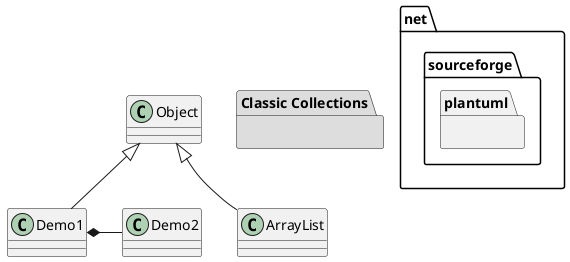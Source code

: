 
@startuml
package "Classic Collections" #DDDDDD {
}
Object <|-- ArrayList
package net.sourceforge.plantuml {
}
Object <|-- Demo1
Demo1 *- Demo2
@endum1